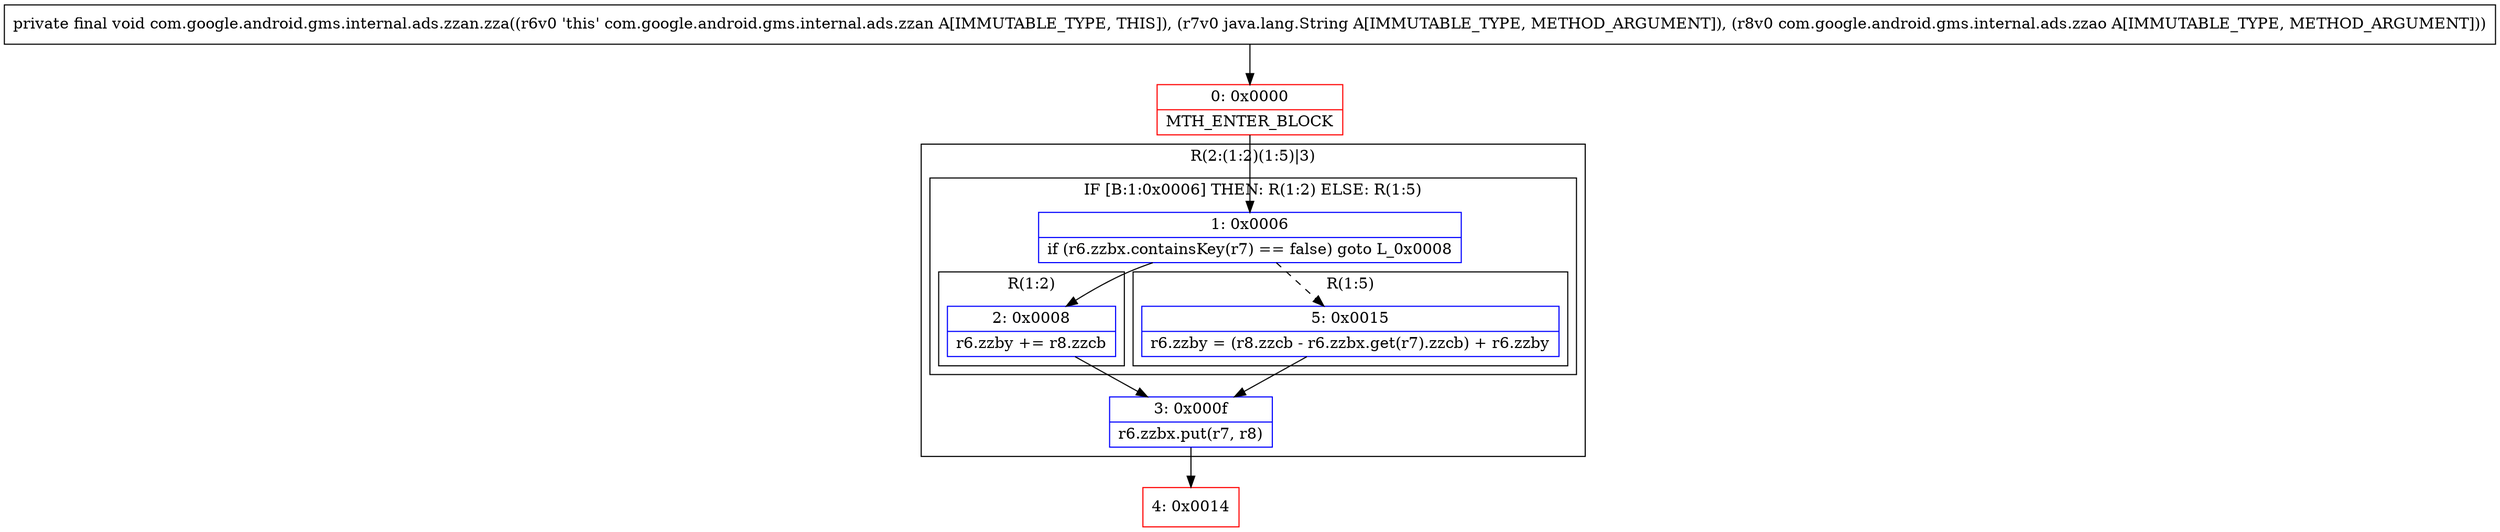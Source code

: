 digraph "CFG forcom.google.android.gms.internal.ads.zzan.zza(Ljava\/lang\/String;Lcom\/google\/android\/gms\/internal\/ads\/zzao;)V" {
subgraph cluster_Region_668068921 {
label = "R(2:(1:2)(1:5)|3)";
node [shape=record,color=blue];
subgraph cluster_IfRegion_876069550 {
label = "IF [B:1:0x0006] THEN: R(1:2) ELSE: R(1:5)";
node [shape=record,color=blue];
Node_1 [shape=record,label="{1\:\ 0x0006|if (r6.zzbx.containsKey(r7) == false) goto L_0x0008\l}"];
subgraph cluster_Region_540832038 {
label = "R(1:2)";
node [shape=record,color=blue];
Node_2 [shape=record,label="{2\:\ 0x0008|r6.zzby += r8.zzcb\l}"];
}
subgraph cluster_Region_898715981 {
label = "R(1:5)";
node [shape=record,color=blue];
Node_5 [shape=record,label="{5\:\ 0x0015|r6.zzby = (r8.zzcb \- r6.zzbx.get(r7).zzcb) + r6.zzby\l}"];
}
}
Node_3 [shape=record,label="{3\:\ 0x000f|r6.zzbx.put(r7, r8)\l}"];
}
Node_0 [shape=record,color=red,label="{0\:\ 0x0000|MTH_ENTER_BLOCK\l}"];
Node_4 [shape=record,color=red,label="{4\:\ 0x0014}"];
MethodNode[shape=record,label="{private final void com.google.android.gms.internal.ads.zzan.zza((r6v0 'this' com.google.android.gms.internal.ads.zzan A[IMMUTABLE_TYPE, THIS]), (r7v0 java.lang.String A[IMMUTABLE_TYPE, METHOD_ARGUMENT]), (r8v0 com.google.android.gms.internal.ads.zzao A[IMMUTABLE_TYPE, METHOD_ARGUMENT])) }"];
MethodNode -> Node_0;
Node_1 -> Node_2;
Node_1 -> Node_5[style=dashed];
Node_2 -> Node_3;
Node_5 -> Node_3;
Node_3 -> Node_4;
Node_0 -> Node_1;
}

